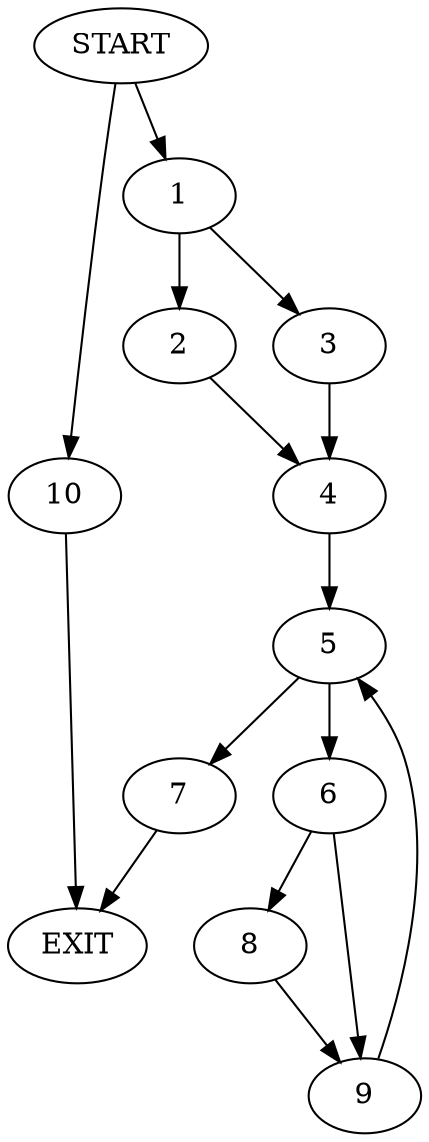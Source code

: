 digraph {
0 [label="START"]
11 [label="EXIT"]
0 -> 1
1 -> 2
1 -> 3
2 -> 4
3 -> 4
4 -> 5
5 -> 6
5 -> 7
6 -> 8
6 -> 9
7 -> 11
9 -> 5
8 -> 9
0 -> 10
10 -> 11
}
